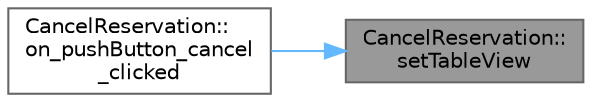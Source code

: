 digraph "CancelReservation::setTableView"
{
 // LATEX_PDF_SIZE
  bgcolor="transparent";
  edge [fontname=Helvetica,fontsize=10,labelfontname=Helvetica,labelfontsize=10];
  node [fontname=Helvetica,fontsize=10,shape=box,height=0.2,width=0.4];
  rankdir="RL";
  Node1 [id="Node000001",label="CancelReservation::\lsetTableView",height=0.2,width=0.4,color="gray40", fillcolor="grey60", style="filled", fontcolor="black",tooltip="This function sets the table view to show the reservations."];
  Node1 -> Node2 [id="edge1_Node000001_Node000002",dir="back",color="steelblue1",style="solid",tooltip=" "];
  Node2 [id="Node000002",label="CancelReservation::\lon_pushButton_cancel\l_clicked",height=0.2,width=0.4,color="grey40", fillcolor="white", style="filled",URL="$class_cancel_reservation.html#aab7d9dd605a624f1abbf41d0020b84f9",tooltip="This function cancels the reservation."];
}
